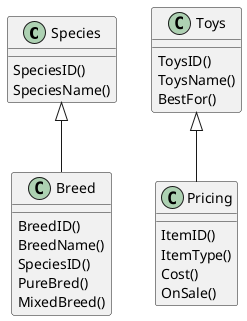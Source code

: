 @startuml

class Species {
  SpeciesID()
  SpeciesName()
}

class Breed extends Species {
  BreedID()
  BreedName()
  SpeciesID()
  PureBred()
  MixedBreed()
}

class Toys {
  ToysID()
  ToysName()
  BestFor()
}

class Pricing extends Toys{
  ItemID()
  ItemType()
  Cost()
  OnSale()
}


@enduml